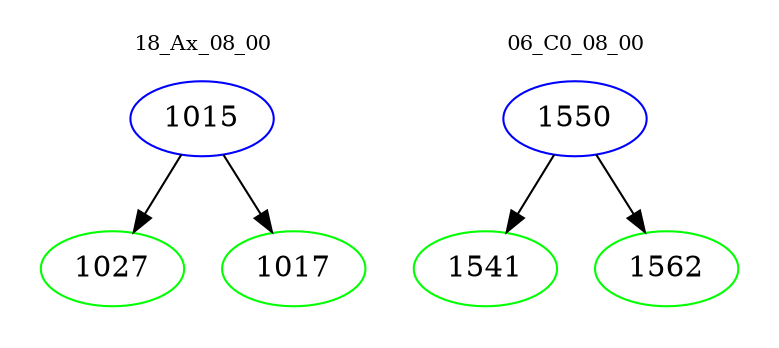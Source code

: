 digraph{
subgraph cluster_0 {
color = white
label = "18_Ax_08_00";
fontsize=10;
T0_1015 [label="1015", color="blue"]
T0_1015 -> T0_1027 [color="black"]
T0_1027 [label="1027", color="green"]
T0_1015 -> T0_1017 [color="black"]
T0_1017 [label="1017", color="green"]
}
subgraph cluster_1 {
color = white
label = "06_C0_08_00";
fontsize=10;
T1_1550 [label="1550", color="blue"]
T1_1550 -> T1_1541 [color="black"]
T1_1541 [label="1541", color="green"]
T1_1550 -> T1_1562 [color="black"]
T1_1562 [label="1562", color="green"]
}
}
